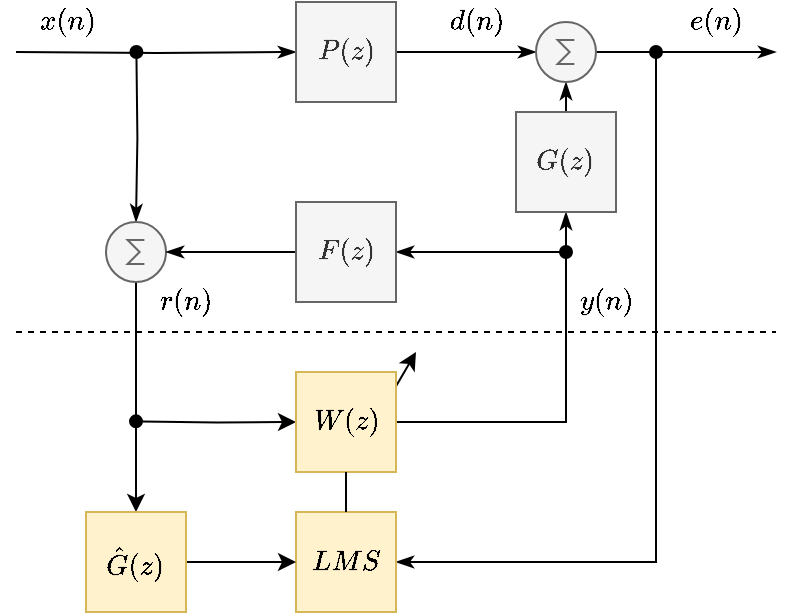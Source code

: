 <mxfile version="15.2.7" type="device"><diagram id="JyYydD_CVFqdHiStHYaI" name="Página-1"><mxGraphModel dx="588" dy="341" grid="1" gridSize="5" guides="1" tooltips="1" connect="1" arrows="1" fold="1" page="1" pageScale="1" pageWidth="1654" pageHeight="1169" math="1" shadow="0"><root><mxCell id="0"/><mxCell id="1" parent="0"/><mxCell id="OptY_vXmiNCx0TwDFVPl-38" value="" style="endArrow=classic;html=1;exitX=0.5;exitY=1;exitDx=0;exitDy=0;" parent="1" source="OptY_vXmiNCx0TwDFVPl-30" edge="1"><mxGeometry width="50" height="50" relative="1" as="geometry"><mxPoint x="365" y="335" as="sourcePoint"/><mxPoint x="300" y="290" as="targetPoint"/></mxGeometry></mxCell><mxCell id="OptY_vXmiNCx0TwDFVPl-2" style="edgeStyle=orthogonalEdgeStyle;rounded=0;orthogonalLoop=1;jettySize=auto;html=1;exitX=0;exitY=0.5;exitDx=0;exitDy=0;entryX=0;entryY=0.5;entryDx=0;entryDy=0;endArrow=classicThin;endFill=1;" parent="1" target="OptY_vXmiNCx0TwDFVPl-1" edge="1"><mxGeometry relative="1" as="geometry"><mxPoint x="100" y="140" as="sourcePoint"/></mxGeometry></mxCell><mxCell id="OptY_vXmiNCx0TwDFVPl-7" style="edgeStyle=orthogonalEdgeStyle;rounded=0;orthogonalLoop=1;jettySize=auto;html=1;exitX=1;exitY=0.5;exitDx=0;exitDy=0;entryX=0;entryY=0.5;entryDx=0;entryDy=0;entryPerimeter=0;startArrow=none;startFill=0;endArrow=classicThin;endFill=1;" parent="1" source="OptY_vXmiNCx0TwDFVPl-1" edge="1"><mxGeometry relative="1" as="geometry"><mxPoint x="360" y="140" as="targetPoint"/></mxGeometry></mxCell><mxCell id="OptY_vXmiNCx0TwDFVPl-1" value="$$P(z)$$" style="rounded=0;whiteSpace=wrap;html=1;fillColor=#f5f5f5;strokeColor=#666666;fontColor=#333333;fontStyle=1" parent="1" vertex="1"><mxGeometry x="240" y="115" width="50" height="50" as="geometry"/></mxCell><mxCell id="OptY_vXmiNCx0TwDFVPl-3" value="$$x(n)$$" style="text;html=1;align=center;verticalAlign=middle;resizable=0;points=[];autosize=1;strokeColor=none;fillColor=none;" parent="1" vertex="1"><mxGeometry x="95" y="115" width="60" height="20" as="geometry"/></mxCell><mxCell id="OptY_vXmiNCx0TwDFVPl-13" style="edgeStyle=orthogonalEdgeStyle;rounded=0;orthogonalLoop=1;jettySize=auto;html=1;exitX=1;exitY=0.5;exitDx=0;exitDy=0;exitPerimeter=0;startArrow=none;startFill=0;endArrow=classicThin;endFill=1;" parent="1" edge="1"><mxGeometry relative="1" as="geometry"><mxPoint x="480" y="140" as="targetPoint"/><mxPoint x="390" y="140" as="sourcePoint"/></mxGeometry></mxCell><mxCell id="OptY_vXmiNCx0TwDFVPl-10" style="edgeStyle=orthogonalEdgeStyle;rounded=0;orthogonalLoop=1;jettySize=auto;html=1;exitX=0.5;exitY=0;exitDx=0;exitDy=0;entryX=0.5;entryY=1;entryDx=0;entryDy=0;entryPerimeter=0;startArrow=none;startFill=0;endArrow=classicThin;endFill=1;" parent="1" source="OptY_vXmiNCx0TwDFVPl-8" edge="1"><mxGeometry relative="1" as="geometry"><mxPoint x="375" y="155" as="targetPoint"/></mxGeometry></mxCell><mxCell id="OptY_vXmiNCx0TwDFVPl-24" style="edgeStyle=orthogonalEdgeStyle;rounded=0;orthogonalLoop=1;jettySize=auto;html=1;startArrow=none;startFill=0;endArrow=classicThin;endFill=1;entryX=0.5;entryY=1;entryDx=0;entryDy=0;exitX=1;exitY=0.5;exitDx=0;exitDy=0;" parent="1" source="OptY_vXmiNCx0TwDFVPl-30" target="OptY_vXmiNCx0TwDFVPl-8" edge="1"><mxGeometry relative="1" as="geometry"><mxPoint x="375" y="335" as="sourcePoint"/></mxGeometry></mxCell><mxCell id="OptY_vXmiNCx0TwDFVPl-8" value="$$G(z)$$" style="rounded=0;whiteSpace=wrap;html=1;fillColor=#f5f5f5;strokeColor=#666666;fontColor=#333333;fontStyle=1" parent="1" vertex="1"><mxGeometry x="350" y="170" width="50" height="50" as="geometry"/></mxCell><mxCell id="OptY_vXmiNCx0TwDFVPl-14" value="$$e(n)$$" style="text;html=1;align=center;verticalAlign=middle;resizable=0;points=[];autosize=1;strokeColor=none;fillColor=none;" parent="1" vertex="1"><mxGeometry x="420" y="115" width="60" height="20" as="geometry"/></mxCell><mxCell id="OptY_vXmiNCx0TwDFVPl-19" style="edgeStyle=orthogonalEdgeStyle;rounded=0;orthogonalLoop=1;jettySize=auto;html=1;exitX=0.5;exitY=0;exitDx=0;exitDy=0;exitPerimeter=0;startArrow=oval;startFill=1;endArrow=classicThin;endFill=1;entryX=0.5;entryY=0;entryDx=0;entryDy=0;entryPerimeter=0;" parent="1" target="OptY_vXmiNCx0TwDFVPl-18" edge="1"><mxGeometry relative="1" as="geometry"><mxPoint x="160.2" y="140" as="sourcePoint"/></mxGeometry></mxCell><mxCell id="N1Teax0wj5bGj-n8au-4-8" style="edgeStyle=orthogonalEdgeStyle;rounded=0;orthogonalLoop=1;jettySize=auto;html=1;exitX=0.5;exitY=1;exitDx=0;exitDy=0;exitPerimeter=0;entryX=0.5;entryY=0;entryDx=0;entryDy=0;startArrow=none;startFill=0;" parent="1" source="OptY_vXmiNCx0TwDFVPl-18" target="OptY_vXmiNCx0TwDFVPl-41" edge="1"><mxGeometry relative="1" as="geometry"><mxPoint x="160" y="305" as="targetPoint"/></mxGeometry></mxCell><mxCell id="OptY_vXmiNCx0TwDFVPl-18" value="" style="verticalLabelPosition=bottom;shadow=0;dashed=0;align=center;html=1;verticalAlign=top;shape=mxgraph.electrical.abstract.sum;fillColor=#f5f5f5;strokeColor=#666666;fontColor=#333333;" parent="1" vertex="1"><mxGeometry x="145" y="225" width="30" height="30" as="geometry"/></mxCell><mxCell id="OptY_vXmiNCx0TwDFVPl-20" value="" style="verticalLabelPosition=bottom;shadow=0;dashed=0;align=center;html=1;verticalAlign=top;shape=mxgraph.electrical.abstract.sum;fillColor=#f5f5f5;strokeColor=#666666;fontColor=#333333;" parent="1" vertex="1"><mxGeometry x="360" y="125" width="30" height="30" as="geometry"/></mxCell><mxCell id="OptY_vXmiNCx0TwDFVPl-22" style="edgeStyle=orthogonalEdgeStyle;rounded=0;orthogonalLoop=1;jettySize=auto;html=1;exitX=0;exitY=0.5;exitDx=0;exitDy=0;entryX=1;entryY=0.5;entryDx=0;entryDy=0;entryPerimeter=0;startArrow=none;startFill=0;endArrow=classicThin;endFill=1;" parent="1" source="OptY_vXmiNCx0TwDFVPl-21" target="OptY_vXmiNCx0TwDFVPl-18" edge="1"><mxGeometry relative="1" as="geometry"/></mxCell><mxCell id="OptY_vXmiNCx0TwDFVPl-25" style="edgeStyle=orthogonalEdgeStyle;rounded=0;orthogonalLoop=1;jettySize=auto;html=1;startArrow=oval;startFill=1;endArrow=classicThin;endFill=1;entryX=1;entryY=0.5;entryDx=0;entryDy=0;" parent="1" target="OptY_vXmiNCx0TwDFVPl-21" edge="1"><mxGeometry relative="1" as="geometry"><mxPoint x="375" y="240" as="sourcePoint"/><Array as="points"><mxPoint x="375" y="240"/></Array></mxGeometry></mxCell><mxCell id="OptY_vXmiNCx0TwDFVPl-21" value="$$F(z)$$" style="rounded=0;whiteSpace=wrap;html=1;fillColor=#f5f5f5;strokeColor=#666666;fontColor=#333333;fontStyle=1" parent="1" vertex="1"><mxGeometry x="240" y="215" width="50" height="50" as="geometry"/></mxCell><mxCell id="OptY_vXmiNCx0TwDFVPl-26" value="$$y(n)$$" style="text;html=1;align=center;verticalAlign=middle;resizable=0;points=[];autosize=1;strokeColor=none;fillColor=none;" parent="1" vertex="1"><mxGeometry x="365" y="255" width="60" height="20" as="geometry"/></mxCell><mxCell id="N1Teax0wj5bGj-n8au-4-12" style="edgeStyle=orthogonalEdgeStyle;rounded=0;orthogonalLoop=1;jettySize=auto;html=1;exitX=0;exitY=0.5;exitDx=0;exitDy=0;startArrow=oval;startFill=1;entryX=0;entryY=0.5;entryDx=0;entryDy=0;" parent="1" target="OptY_vXmiNCx0TwDFVPl-30" edge="1"><mxGeometry relative="1" as="geometry"><mxPoint x="160" y="324.667" as="sourcePoint"/></mxGeometry></mxCell><mxCell id="OptY_vXmiNCx0TwDFVPl-30" value="$$W(z)$$" style="rounded=0;whiteSpace=wrap;html=1;fillColor=#fff2cc;strokeColor=#d6b656;fontStyle=1" parent="1" vertex="1"><mxGeometry x="240" y="300" width="50" height="50" as="geometry"/></mxCell><mxCell id="OptY_vXmiNCx0TwDFVPl-32" value="" style="endArrow=none;dashed=1;html=1;" parent="1" edge="1"><mxGeometry width="50" height="50" relative="1" as="geometry"><mxPoint x="100" y="280" as="sourcePoint"/><mxPoint x="480" y="280" as="targetPoint"/></mxGeometry></mxCell><mxCell id="OptY_vXmiNCx0TwDFVPl-35" style="edgeStyle=orthogonalEdgeStyle;rounded=0;orthogonalLoop=1;jettySize=auto;html=1;startArrow=oval;startFill=1;endArrow=classicThin;endFill=1;entryX=1;entryY=0.5;entryDx=0;entryDy=0;" parent="1" target="OptY_vXmiNCx0TwDFVPl-33" edge="1"><mxGeometry relative="1" as="geometry"><mxPoint x="420" y="140" as="sourcePoint"/><Array as="points"><mxPoint x="420" y="395"/></Array></mxGeometry></mxCell><mxCell id="OptY_vXmiNCx0TwDFVPl-33" value="$$LMS$$" style="rounded=0;whiteSpace=wrap;html=1;fillColor=#fff2cc;strokeColor=#d6b656;fontStyle=1" parent="1" vertex="1"><mxGeometry x="240" y="370" width="50" height="50" as="geometry"/></mxCell><mxCell id="OptY_vXmiNCx0TwDFVPl-37" value="" style="endArrow=none;html=1;exitX=0.5;exitY=0;exitDx=0;exitDy=0;entryX=0.5;entryY=1;entryDx=0;entryDy=0;" parent="1" source="OptY_vXmiNCx0TwDFVPl-33" target="OptY_vXmiNCx0TwDFVPl-30" edge="1"><mxGeometry width="50" height="50" relative="1" as="geometry"><mxPoint x="365" y="335" as="sourcePoint"/><mxPoint x="415" y="285" as="targetPoint"/></mxGeometry></mxCell><mxCell id="OptY_vXmiNCx0TwDFVPl-39" value="$$d(n)$$" style="text;html=1;align=center;verticalAlign=middle;resizable=0;points=[];autosize=1;strokeColor=none;fillColor=none;" parent="1" vertex="1"><mxGeometry x="300" y="115" width="60" height="20" as="geometry"/></mxCell><mxCell id="N1Teax0wj5bGj-n8au-4-11" style="edgeStyle=orthogonalEdgeStyle;rounded=0;orthogonalLoop=1;jettySize=auto;html=1;exitX=1;exitY=0.5;exitDx=0;exitDy=0;entryX=0;entryY=0.5;entryDx=0;entryDy=0;startArrow=none;startFill=0;" parent="1" source="OptY_vXmiNCx0TwDFVPl-41" target="OptY_vXmiNCx0TwDFVPl-33" edge="1"><mxGeometry relative="1" as="geometry"/></mxCell><mxCell id="OptY_vXmiNCx0TwDFVPl-41" value="$$\hat{G}(z)$$" style="rounded=0;whiteSpace=wrap;html=1;fillColor=#fff2cc;strokeColor=#d6b656;fontStyle=1" parent="1" vertex="1"><mxGeometry x="135" y="370" width="50" height="50" as="geometry"/></mxCell><mxCell id="N1Teax0wj5bGj-n8au-4-9" value="$$r(n)$$" style="text;html=1;align=center;verticalAlign=middle;resizable=0;points=[];autosize=1;strokeColor=none;fillColor=none;" parent="1" vertex="1"><mxGeometry x="155" y="255" width="60" height="20" as="geometry"/></mxCell></root></mxGraphModel></diagram></mxfile>
